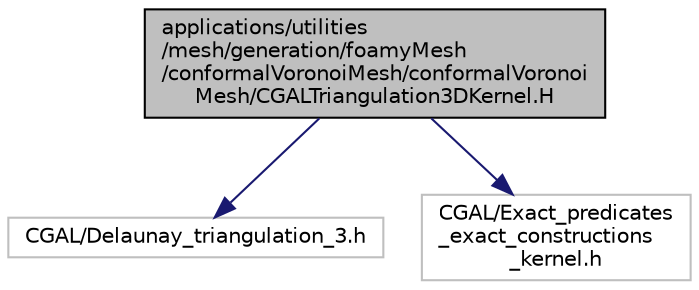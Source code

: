digraph "applications/utilities/mesh/generation/foamyMesh/conformalVoronoiMesh/conformalVoronoiMesh/CGALTriangulation3DKernel.H"
{
  bgcolor="transparent";
  edge [fontname="Helvetica",fontsize="10",labelfontname="Helvetica",labelfontsize="10"];
  node [fontname="Helvetica",fontsize="10",shape=record];
  Node0 [label="applications/utilities\l/mesh/generation/foamyMesh\l/conformalVoronoiMesh/conformalVoronoi\lMesh/CGALTriangulation3DKernel.H",height=0.2,width=0.4,color="black", fillcolor="grey75", style="filled", fontcolor="black"];
  Node0 -> Node1 [color="midnightblue",fontsize="10",style="solid",fontname="Helvetica"];
  Node1 [label="CGAL/Delaunay_triangulation_3.h",height=0.2,width=0.4,color="grey75"];
  Node0 -> Node2 [color="midnightblue",fontsize="10",style="solid",fontname="Helvetica"];
  Node2 [label="CGAL/Exact_predicates\l_exact_constructions\l_kernel.h",height=0.2,width=0.4,color="grey75"];
}
